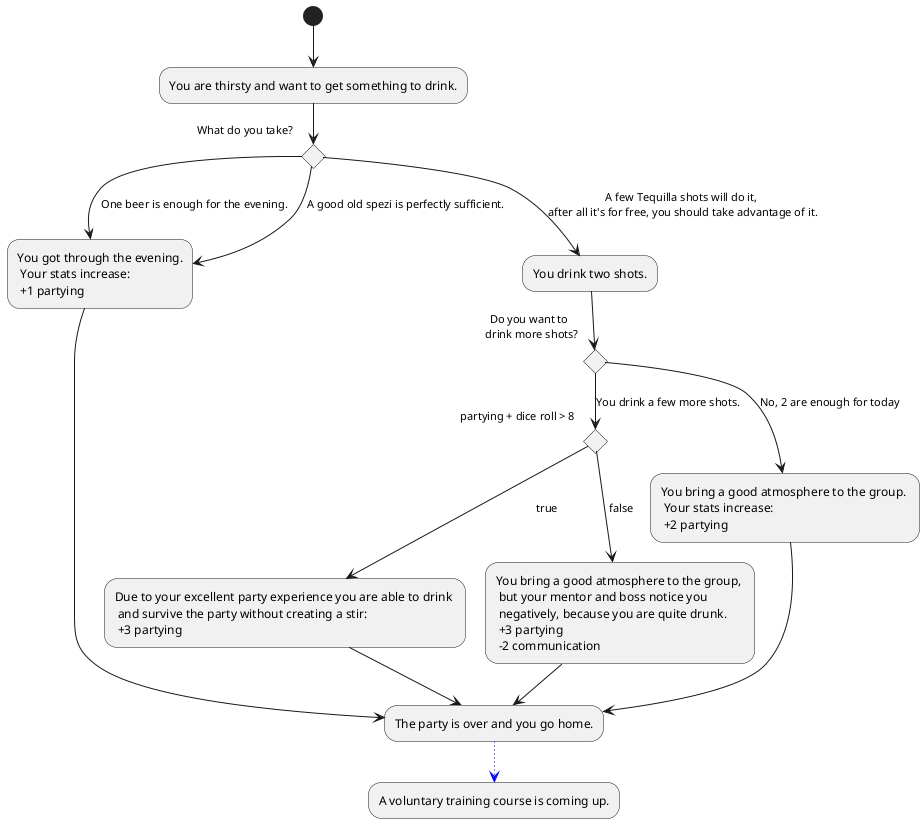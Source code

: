@startuml
(*) --> "You are thirsty and want to get something to drink."
if "What do you take?" then 
--> [One beer is enough for the evening.] "You got through the evening.\n Your stats increase:\n +1 partying" as lightParty
else 
--> [A good old spezi is perfectly sufficient.] lightParty
else 
-->[A few Tequilla shots will do it, \nafter all it's for free, you should take advantage of it.]"You drink two shots."
if "Do you want to \n drink more shots?" then 
--> [You drink a few more shots.] if "partying + dice roll > 8" as drink then 
--> [true] "Due to your excellent party experience you are able to drink \n and survive the party without creating a stir: \n +3 partying" as goodEnd
else 
--> [false] "You bring a good atmosphere to the group, \n but your mentor and boss notice you \n negatively, because you are quite drunk.\n +3 partying \n -2 communication" as heavydrunk
endif
else 
--> [No, 2 are enough for today] "You bring a good atmosphere to the group. \n Your stats increase:\n +2 partying"
endif
--> "The party is over and you go home." as home
heavydrunk --> home
lightParty --> home
goodEnd --> home
-[#blue,dotted]-> "A voluntary training course is coming up."

@enduml
